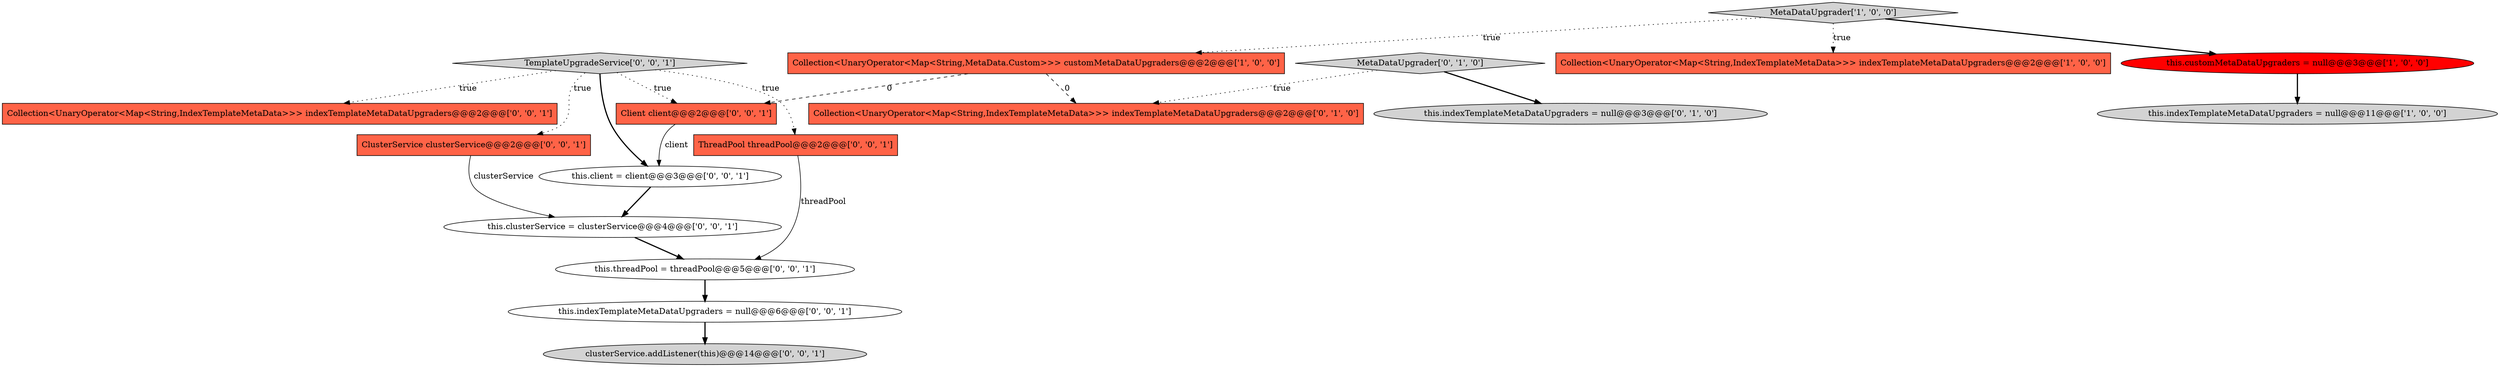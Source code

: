 digraph {
15 [style = filled, label = "ThreadPool threadPool@@@2@@@['0', '0', '1']", fillcolor = tomato, shape = box image = "AAA0AAABBB3BBB"];
1 [style = filled, label = "Collection<UnaryOperator<Map<String,IndexTemplateMetaData>>> indexTemplateMetaDataUpgraders@@@2@@@['1', '0', '0']", fillcolor = tomato, shape = box image = "AAA0AAABBB1BBB"];
4 [style = filled, label = "this.customMetaDataUpgraders = null@@@3@@@['1', '0', '0']", fillcolor = red, shape = ellipse image = "AAA1AAABBB1BBB"];
0 [style = filled, label = "this.indexTemplateMetaDataUpgraders = null@@@11@@@['1', '0', '0']", fillcolor = lightgray, shape = ellipse image = "AAA0AAABBB1BBB"];
2 [style = filled, label = "Collection<UnaryOperator<Map<String,MetaData.Custom>>> customMetaDataUpgraders@@@2@@@['1', '0', '0']", fillcolor = tomato, shape = box image = "AAA1AAABBB1BBB"];
9 [style = filled, label = "clusterService.addListener(this)@@@14@@@['0', '0', '1']", fillcolor = lightgray, shape = ellipse image = "AAA0AAABBB3BBB"];
14 [style = filled, label = "Collection<UnaryOperator<Map<String,IndexTemplateMetaData>>> indexTemplateMetaDataUpgraders@@@2@@@['0', '0', '1']", fillcolor = tomato, shape = box image = "AAA0AAABBB3BBB"];
8 [style = filled, label = "this.clusterService = clusterService@@@4@@@['0', '0', '1']", fillcolor = white, shape = ellipse image = "AAA0AAABBB3BBB"];
5 [style = filled, label = "MetaDataUpgrader['0', '1', '0']", fillcolor = lightgray, shape = diamond image = "AAA0AAABBB2BBB"];
3 [style = filled, label = "MetaDataUpgrader['1', '0', '0']", fillcolor = lightgray, shape = diamond image = "AAA0AAABBB1BBB"];
12 [style = filled, label = "ClusterService clusterService@@@2@@@['0', '0', '1']", fillcolor = tomato, shape = box image = "AAA0AAABBB3BBB"];
16 [style = filled, label = "this.threadPool = threadPool@@@5@@@['0', '0', '1']", fillcolor = white, shape = ellipse image = "AAA0AAABBB3BBB"];
6 [style = filled, label = "Collection<UnaryOperator<Map<String,IndexTemplateMetaData>>> indexTemplateMetaDataUpgraders@@@2@@@['0', '1', '0']", fillcolor = tomato, shape = box image = "AAA1AAABBB2BBB"];
7 [style = filled, label = "this.indexTemplateMetaDataUpgraders = null@@@3@@@['0', '1', '0']", fillcolor = lightgray, shape = ellipse image = "AAA0AAABBB2BBB"];
11 [style = filled, label = "TemplateUpgradeService['0', '0', '1']", fillcolor = lightgray, shape = diamond image = "AAA0AAABBB3BBB"];
17 [style = filled, label = "Client client@@@2@@@['0', '0', '1']", fillcolor = tomato, shape = box image = "AAA0AAABBB3BBB"];
10 [style = filled, label = "this.client = client@@@3@@@['0', '0', '1']", fillcolor = white, shape = ellipse image = "AAA0AAABBB3BBB"];
13 [style = filled, label = "this.indexTemplateMetaDataUpgraders = null@@@6@@@['0', '0', '1']", fillcolor = white, shape = ellipse image = "AAA0AAABBB3BBB"];
15->16 [style = solid, label="threadPool"];
11->17 [style = dotted, label="true"];
5->6 [style = dotted, label="true"];
8->16 [style = bold, label=""];
5->7 [style = bold, label=""];
16->13 [style = bold, label=""];
13->9 [style = bold, label=""];
10->8 [style = bold, label=""];
11->15 [style = dotted, label="true"];
17->10 [style = solid, label="client"];
2->6 [style = dashed, label="0"];
2->17 [style = dashed, label="0"];
11->10 [style = bold, label=""];
3->4 [style = bold, label=""];
3->1 [style = dotted, label="true"];
3->2 [style = dotted, label="true"];
12->8 [style = solid, label="clusterService"];
4->0 [style = bold, label=""];
11->12 [style = dotted, label="true"];
11->14 [style = dotted, label="true"];
}

